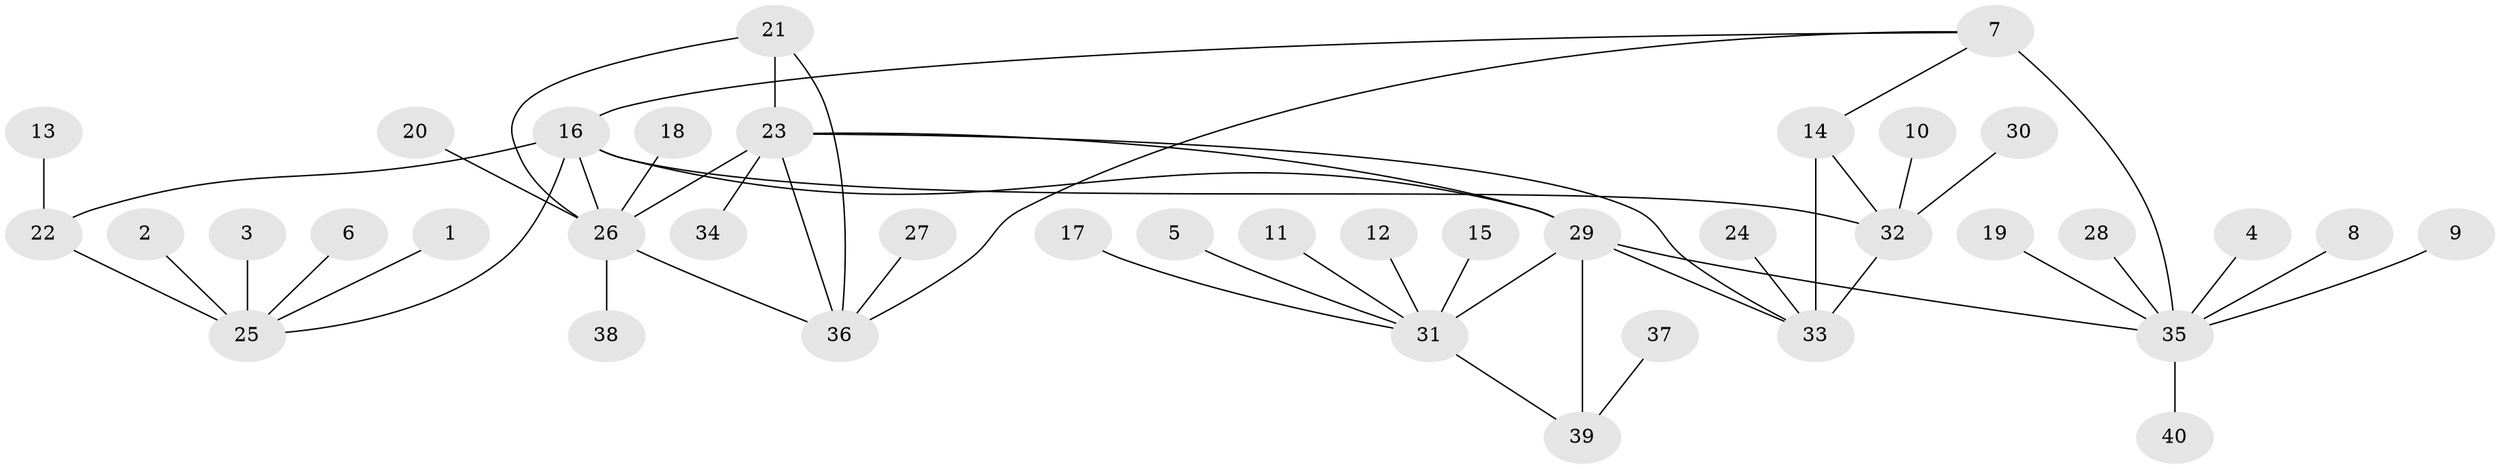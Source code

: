 // original degree distribution, {3: 0.025, 6: 0.05, 4: 0.05, 12: 0.0125, 8: 0.0125, 9: 0.0375, 5: 0.025, 7: 0.0375, 10: 0.0125, 1: 0.625, 2: 0.1125}
// Generated by graph-tools (version 1.1) at 2025/02/03/09/25 03:02:50]
// undirected, 40 vertices, 51 edges
graph export_dot {
graph [start="1"]
  node [color=gray90,style=filled];
  1;
  2;
  3;
  4;
  5;
  6;
  7;
  8;
  9;
  10;
  11;
  12;
  13;
  14;
  15;
  16;
  17;
  18;
  19;
  20;
  21;
  22;
  23;
  24;
  25;
  26;
  27;
  28;
  29;
  30;
  31;
  32;
  33;
  34;
  35;
  36;
  37;
  38;
  39;
  40;
  1 -- 25 [weight=1.0];
  2 -- 25 [weight=1.0];
  3 -- 25 [weight=1.0];
  4 -- 35 [weight=1.0];
  5 -- 31 [weight=1.0];
  6 -- 25 [weight=1.0];
  7 -- 14 [weight=1.0];
  7 -- 16 [weight=1.0];
  7 -- 35 [weight=3.0];
  7 -- 36 [weight=1.0];
  8 -- 35 [weight=1.0];
  9 -- 35 [weight=1.0];
  10 -- 32 [weight=1.0];
  11 -- 31 [weight=1.0];
  12 -- 31 [weight=1.0];
  13 -- 22 [weight=1.0];
  14 -- 32 [weight=1.0];
  14 -- 33 [weight=2.0];
  15 -- 31 [weight=1.0];
  16 -- 22 [weight=2.0];
  16 -- 25 [weight=1.0];
  16 -- 26 [weight=1.0];
  16 -- 29 [weight=1.0];
  16 -- 32 [weight=1.0];
  17 -- 31 [weight=1.0];
  18 -- 26 [weight=1.0];
  19 -- 35 [weight=1.0];
  20 -- 26 [weight=1.0];
  21 -- 23 [weight=1.0];
  21 -- 26 [weight=1.0];
  21 -- 36 [weight=1.0];
  22 -- 25 [weight=2.0];
  23 -- 26 [weight=1.0];
  23 -- 29 [weight=2.0];
  23 -- 33 [weight=1.0];
  23 -- 34 [weight=1.0];
  23 -- 36 [weight=1.0];
  24 -- 33 [weight=1.0];
  26 -- 36 [weight=1.0];
  26 -- 38 [weight=1.0];
  27 -- 36 [weight=1.0];
  28 -- 35 [weight=1.0];
  29 -- 31 [weight=2.0];
  29 -- 33 [weight=1.0];
  29 -- 35 [weight=1.0];
  29 -- 39 [weight=2.0];
  30 -- 32 [weight=1.0];
  31 -- 39 [weight=1.0];
  32 -- 33 [weight=2.0];
  35 -- 40 [weight=1.0];
  37 -- 39 [weight=1.0];
}
